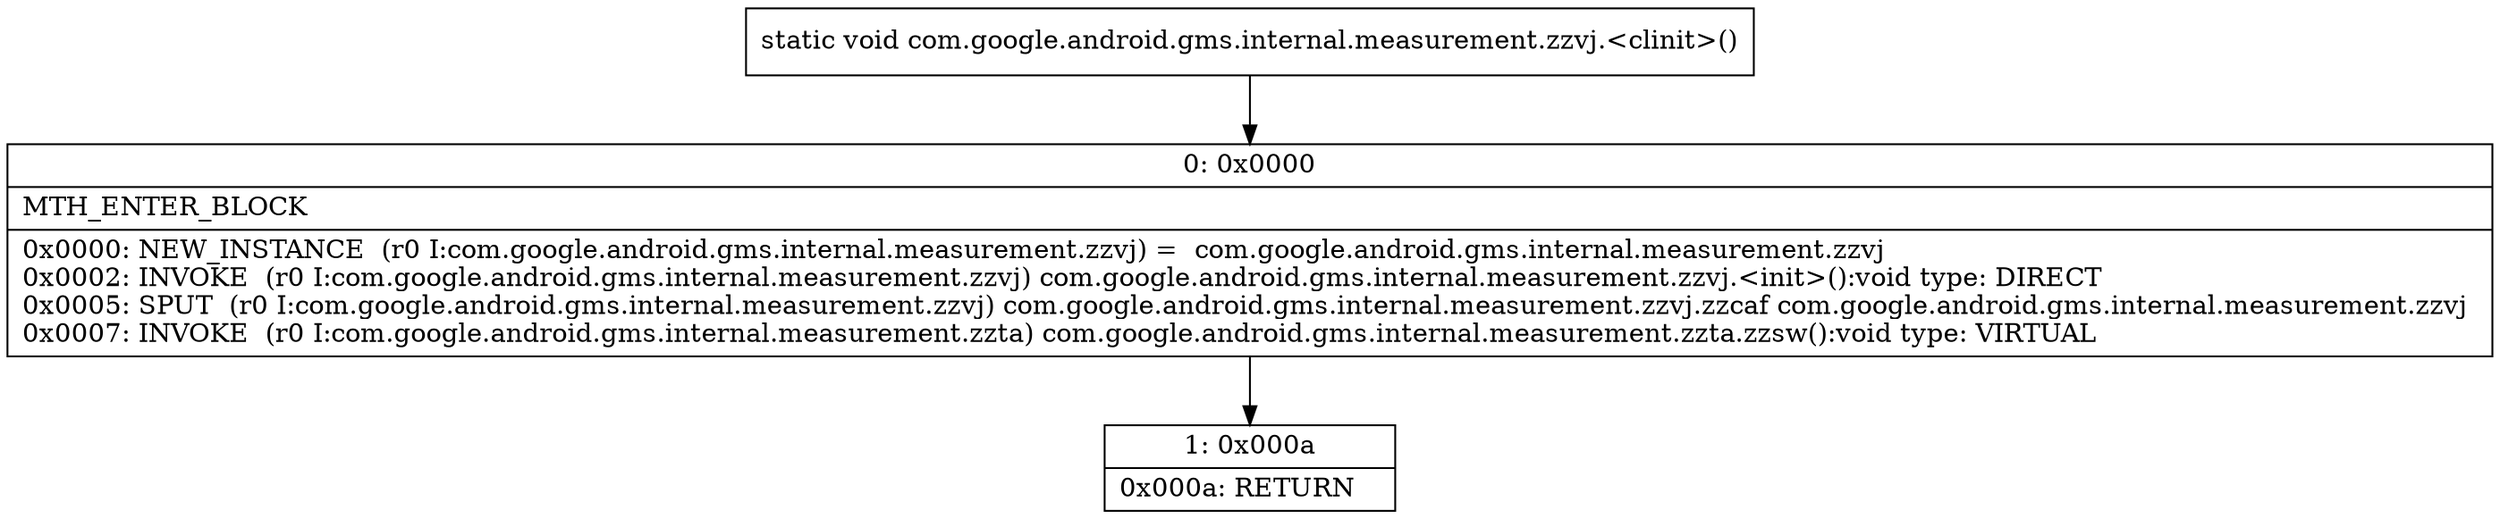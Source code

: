 digraph "CFG forcom.google.android.gms.internal.measurement.zzvj.\<clinit\>()V" {
Node_0 [shape=record,label="{0\:\ 0x0000|MTH_ENTER_BLOCK\l|0x0000: NEW_INSTANCE  (r0 I:com.google.android.gms.internal.measurement.zzvj) =  com.google.android.gms.internal.measurement.zzvj \l0x0002: INVOKE  (r0 I:com.google.android.gms.internal.measurement.zzvj) com.google.android.gms.internal.measurement.zzvj.\<init\>():void type: DIRECT \l0x0005: SPUT  (r0 I:com.google.android.gms.internal.measurement.zzvj) com.google.android.gms.internal.measurement.zzvj.zzcaf com.google.android.gms.internal.measurement.zzvj \l0x0007: INVOKE  (r0 I:com.google.android.gms.internal.measurement.zzta) com.google.android.gms.internal.measurement.zzta.zzsw():void type: VIRTUAL \l}"];
Node_1 [shape=record,label="{1\:\ 0x000a|0x000a: RETURN   \l}"];
MethodNode[shape=record,label="{static void com.google.android.gms.internal.measurement.zzvj.\<clinit\>() }"];
MethodNode -> Node_0;
Node_0 -> Node_1;
}

